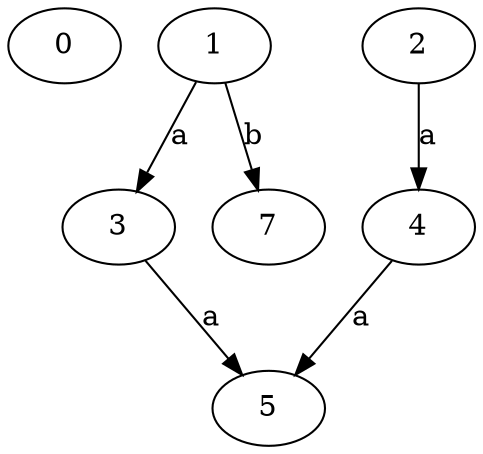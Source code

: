 strict digraph  {
0;
1;
2;
3;
4;
5;
7;
1 -> 3  [label=a];
1 -> 7  [label=b];
2 -> 4  [label=a];
3 -> 5  [label=a];
4 -> 5  [label=a];
}

